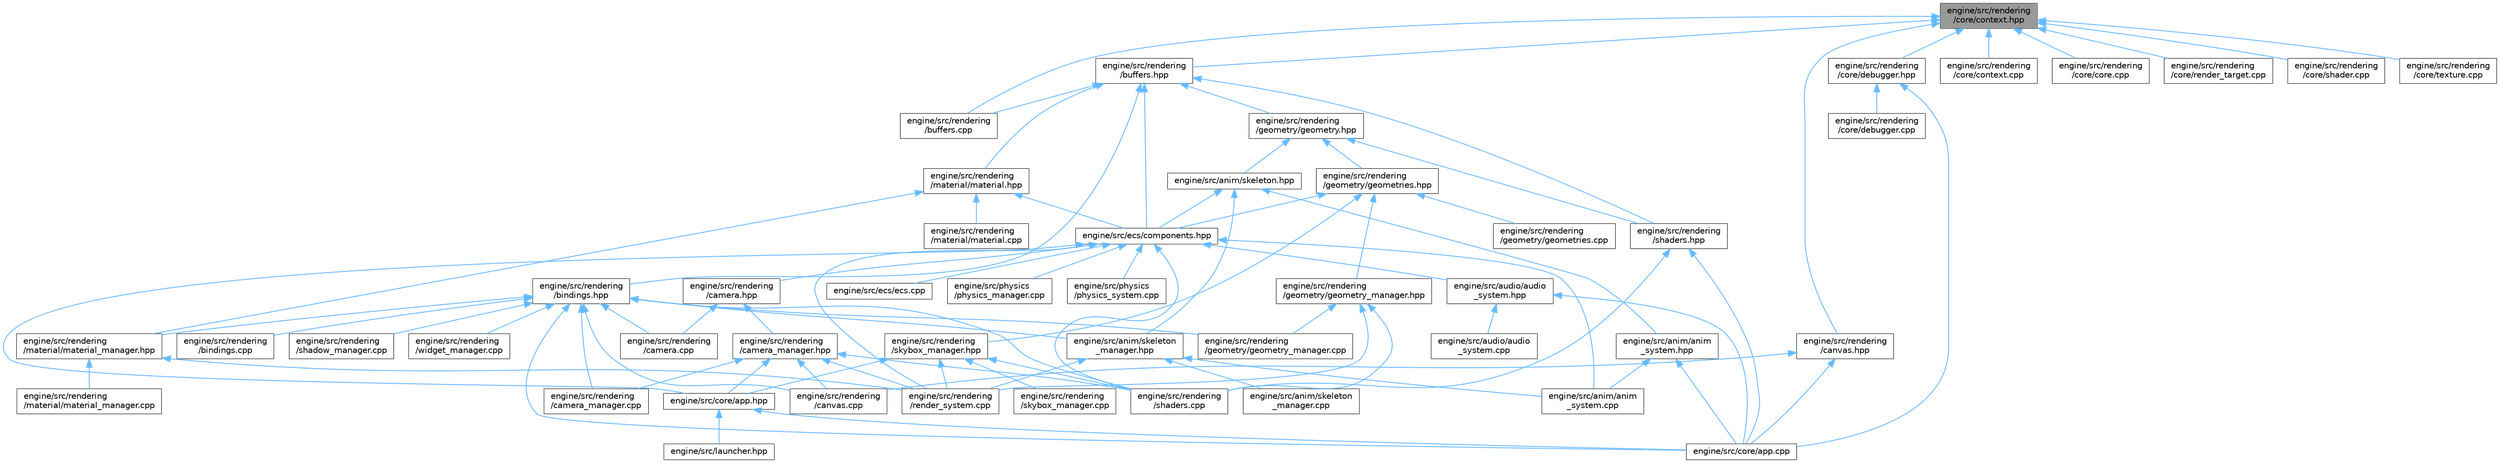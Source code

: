 digraph "engine/src/rendering/core/context.hpp"
{
 // LATEX_PDF_SIZE
  bgcolor="transparent";
  edge [fontname=Helvetica,fontsize=10,labelfontname=Helvetica,labelfontsize=10];
  node [fontname=Helvetica,fontsize=10,shape=box,height=0.2,width=0.4];
  Node1 [id="Node000001",label="engine/src/rendering\l/core/context.hpp",height=0.2,width=0.4,color="gray40", fillcolor="grey60", style="filled", fontcolor="black",tooltip=" "];
  Node1 -> Node2 [id="edge159_Node000001_Node000002",dir="back",color="steelblue1",style="solid",tooltip=" "];
  Node2 [id="Node000002",label="engine/src/rendering\l/buffers.cpp",height=0.2,width=0.4,color="grey40", fillcolor="white", style="filled",URL="$buffers_8cpp.html",tooltip=" "];
  Node1 -> Node3 [id="edge160_Node000001_Node000003",dir="back",color="steelblue1",style="solid",tooltip=" "];
  Node3 [id="Node000003",label="engine/src/rendering\l/buffers.hpp",height=0.2,width=0.4,color="grey40", fillcolor="white", style="filled",URL="$buffers_8hpp.html",tooltip=" "];
  Node3 -> Node4 [id="edge161_Node000003_Node000004",dir="back",color="steelblue1",style="solid",tooltip=" "];
  Node4 [id="Node000004",label="engine/src/ecs/components.hpp",height=0.2,width=0.4,color="grey40", fillcolor="white", style="filled",URL="$components_8hpp.html",tooltip=" "];
  Node4 -> Node5 [id="edge162_Node000004_Node000005",dir="back",color="steelblue1",style="solid",tooltip=" "];
  Node5 [id="Node000005",label="engine/src/anim/anim\l_system.cpp",height=0.2,width=0.4,color="grey40", fillcolor="white", style="filled",URL="$anim__system_8cpp.html",tooltip=" "];
  Node4 -> Node6 [id="edge163_Node000004_Node000006",dir="back",color="steelblue1",style="solid",tooltip=" "];
  Node6 [id="Node000006",label="engine/src/audio/audio\l_system.hpp",height=0.2,width=0.4,color="grey40", fillcolor="white", style="filled",URL="$audio__system_8hpp.html",tooltip=" "];
  Node6 -> Node7 [id="edge164_Node000006_Node000007",dir="back",color="steelblue1",style="solid",tooltip=" "];
  Node7 [id="Node000007",label="engine/src/audio/audio\l_system.cpp",height=0.2,width=0.4,color="grey40", fillcolor="white", style="filled",URL="$audio__system_8cpp.html",tooltip=" "];
  Node6 -> Node8 [id="edge165_Node000006_Node000008",dir="back",color="steelblue1",style="solid",tooltip=" "];
  Node8 [id="Node000008",label="engine/src/core/app.cpp",height=0.2,width=0.4,color="grey40", fillcolor="white", style="filled",URL="$app_8cpp.html",tooltip=" "];
  Node4 -> Node9 [id="edge166_Node000004_Node000009",dir="back",color="steelblue1",style="solid",tooltip=" "];
  Node9 [id="Node000009",label="engine/src/core/app.hpp",height=0.2,width=0.4,color="grey40", fillcolor="white", style="filled",URL="$app_8hpp.html",tooltip=" "];
  Node9 -> Node8 [id="edge167_Node000009_Node000008",dir="back",color="steelblue1",style="solid",tooltip=" "];
  Node9 -> Node10 [id="edge168_Node000009_Node000010",dir="back",color="steelblue1",style="solid",tooltip=" "];
  Node10 [id="Node000010",label="engine/src/launcher.hpp",height=0.2,width=0.4,color="grey40", fillcolor="white", style="filled",URL="$launcher_8hpp.html",tooltip=" "];
  Node4 -> Node11 [id="edge169_Node000004_Node000011",dir="back",color="steelblue1",style="solid",tooltip=" "];
  Node11 [id="Node000011",label="engine/src/ecs/ecs.cpp",height=0.2,width=0.4,color="grey40", fillcolor="white", style="filled",URL="$ecs_8cpp.html",tooltip=" "];
  Node4 -> Node12 [id="edge170_Node000004_Node000012",dir="back",color="steelblue1",style="solid",tooltip=" "];
  Node12 [id="Node000012",label="engine/src/physics\l/physics_manager.cpp",height=0.2,width=0.4,color="grey40", fillcolor="white", style="filled",URL="$physics__manager_8cpp.html",tooltip=" "];
  Node4 -> Node13 [id="edge171_Node000004_Node000013",dir="back",color="steelblue1",style="solid",tooltip=" "];
  Node13 [id="Node000013",label="engine/src/physics\l/physics_system.cpp",height=0.2,width=0.4,color="grey40", fillcolor="white", style="filled",URL="$physics__system_8cpp.html",tooltip=" "];
  Node4 -> Node14 [id="edge172_Node000004_Node000014",dir="back",color="steelblue1",style="solid",tooltip=" "];
  Node14 [id="Node000014",label="engine/src/rendering\l/camera.hpp",height=0.2,width=0.4,color="grey40", fillcolor="white", style="filled",URL="$camera_8hpp.html",tooltip=" "];
  Node14 -> Node15 [id="edge173_Node000014_Node000015",dir="back",color="steelblue1",style="solid",tooltip=" "];
  Node15 [id="Node000015",label="engine/src/rendering\l/camera.cpp",height=0.2,width=0.4,color="grey40", fillcolor="white", style="filled",URL="$camera_8cpp.html",tooltip=" "];
  Node14 -> Node16 [id="edge174_Node000014_Node000016",dir="back",color="steelblue1",style="solid",tooltip=" "];
  Node16 [id="Node000016",label="engine/src/rendering\l/camera_manager.hpp",height=0.2,width=0.4,color="grey40", fillcolor="white", style="filled",URL="$camera__manager_8hpp.html",tooltip=" "];
  Node16 -> Node9 [id="edge175_Node000016_Node000009",dir="back",color="steelblue1",style="solid",tooltip=" "];
  Node16 -> Node17 [id="edge176_Node000016_Node000017",dir="back",color="steelblue1",style="solid",tooltip=" "];
  Node17 [id="Node000017",label="engine/src/rendering\l/camera_manager.cpp",height=0.2,width=0.4,color="grey40", fillcolor="white", style="filled",URL="$camera__manager_8cpp.html",tooltip=" "];
  Node16 -> Node18 [id="edge177_Node000016_Node000018",dir="back",color="steelblue1",style="solid",tooltip=" "];
  Node18 [id="Node000018",label="engine/src/rendering\l/canvas.cpp",height=0.2,width=0.4,color="grey40", fillcolor="white", style="filled",URL="$canvas_8cpp.html",tooltip=" "];
  Node16 -> Node19 [id="edge178_Node000016_Node000019",dir="back",color="steelblue1",style="solid",tooltip=" "];
  Node19 [id="Node000019",label="engine/src/rendering\l/render_system.cpp",height=0.2,width=0.4,color="grey40", fillcolor="white", style="filled",URL="$render__system_8cpp.html",tooltip=" "];
  Node16 -> Node20 [id="edge179_Node000016_Node000020",dir="back",color="steelblue1",style="solid",tooltip=" "];
  Node20 [id="Node000020",label="engine/src/rendering\l/shaders.cpp",height=0.2,width=0.4,color="grey40", fillcolor="white", style="filled",URL="$shaders_8cpp.html",tooltip=" "];
  Node4 -> Node19 [id="edge180_Node000004_Node000019",dir="back",color="steelblue1",style="solid",tooltip=" "];
  Node4 -> Node20 [id="edge181_Node000004_Node000020",dir="back",color="steelblue1",style="solid",tooltip=" "];
  Node3 -> Node21 [id="edge182_Node000003_Node000021",dir="back",color="steelblue1",style="solid",tooltip=" "];
  Node21 [id="Node000021",label="engine/src/rendering\l/bindings.hpp",height=0.2,width=0.4,color="grey40", fillcolor="white", style="filled",URL="$bindings_8hpp.html",tooltip=" "];
  Node21 -> Node22 [id="edge183_Node000021_Node000022",dir="back",color="steelblue1",style="solid",tooltip=" "];
  Node22 [id="Node000022",label="engine/src/anim/skeleton\l_manager.hpp",height=0.2,width=0.4,color="grey40", fillcolor="white", style="filled",URL="$skeleton__manager_8hpp.html",tooltip=" "];
  Node22 -> Node5 [id="edge184_Node000022_Node000005",dir="back",color="steelblue1",style="solid",tooltip=" "];
  Node22 -> Node23 [id="edge185_Node000022_Node000023",dir="back",color="steelblue1",style="solid",tooltip=" "];
  Node23 [id="Node000023",label="engine/src/anim/skeleton\l_manager.cpp",height=0.2,width=0.4,color="grey40", fillcolor="white", style="filled",URL="$skeleton__manager_8cpp.html",tooltip=" "];
  Node22 -> Node19 [id="edge186_Node000022_Node000019",dir="back",color="steelblue1",style="solid",tooltip=" "];
  Node21 -> Node8 [id="edge187_Node000021_Node000008",dir="back",color="steelblue1",style="solid",tooltip=" "];
  Node21 -> Node24 [id="edge188_Node000021_Node000024",dir="back",color="steelblue1",style="solid",tooltip=" "];
  Node24 [id="Node000024",label="engine/src/rendering\l/bindings.cpp",height=0.2,width=0.4,color="grey40", fillcolor="white", style="filled",URL="$bindings_8cpp.html",tooltip=" "];
  Node21 -> Node15 [id="edge189_Node000021_Node000015",dir="back",color="steelblue1",style="solid",tooltip=" "];
  Node21 -> Node17 [id="edge190_Node000021_Node000017",dir="back",color="steelblue1",style="solid",tooltip=" "];
  Node21 -> Node18 [id="edge191_Node000021_Node000018",dir="back",color="steelblue1",style="solid",tooltip=" "];
  Node21 -> Node25 [id="edge192_Node000021_Node000025",dir="back",color="steelblue1",style="solid",tooltip=" "];
  Node25 [id="Node000025",label="engine/src/rendering\l/geometry/geometry_manager.cpp",height=0.2,width=0.4,color="grey40", fillcolor="white", style="filled",URL="$geometry__manager_8cpp.html",tooltip=" "];
  Node21 -> Node26 [id="edge193_Node000021_Node000026",dir="back",color="steelblue1",style="solid",tooltip=" "];
  Node26 [id="Node000026",label="engine/src/rendering\l/material/material_manager.hpp",height=0.2,width=0.4,color="grey40", fillcolor="white", style="filled",URL="$material__manager_8hpp.html",tooltip=" "];
  Node26 -> Node27 [id="edge194_Node000026_Node000027",dir="back",color="steelblue1",style="solid",tooltip=" "];
  Node27 [id="Node000027",label="engine/src/rendering\l/material/material_manager.cpp",height=0.2,width=0.4,color="grey40", fillcolor="white", style="filled",URL="$material__manager_8cpp.html",tooltip=" "];
  Node26 -> Node19 [id="edge195_Node000026_Node000019",dir="back",color="steelblue1",style="solid",tooltip=" "];
  Node21 -> Node20 [id="edge196_Node000021_Node000020",dir="back",color="steelblue1",style="solid",tooltip=" "];
  Node21 -> Node28 [id="edge197_Node000021_Node000028",dir="back",color="steelblue1",style="solid",tooltip=" "];
  Node28 [id="Node000028",label="engine/src/rendering\l/shadow_manager.cpp",height=0.2,width=0.4,color="grey40", fillcolor="white", style="filled",URL="$shadow__manager_8cpp.html",tooltip=" "];
  Node21 -> Node29 [id="edge198_Node000021_Node000029",dir="back",color="steelblue1",style="solid",tooltip=" "];
  Node29 [id="Node000029",label="engine/src/rendering\l/widget_manager.cpp",height=0.2,width=0.4,color="grey40", fillcolor="white", style="filled",URL="$widget__manager_8cpp.html",tooltip=" "];
  Node3 -> Node2 [id="edge199_Node000003_Node000002",dir="back",color="steelblue1",style="solid",tooltip=" "];
  Node3 -> Node30 [id="edge200_Node000003_Node000030",dir="back",color="steelblue1",style="solid",tooltip=" "];
  Node30 [id="Node000030",label="engine/src/rendering\l/geometry/geometry.hpp",height=0.2,width=0.4,color="grey40", fillcolor="white", style="filled",URL="$geometry_8hpp.html",tooltip=" "];
  Node30 -> Node31 [id="edge201_Node000030_Node000031",dir="back",color="steelblue1",style="solid",tooltip=" "];
  Node31 [id="Node000031",label="engine/src/anim/skeleton.hpp",height=0.2,width=0.4,color="grey40", fillcolor="white", style="filled",URL="$skeleton_8hpp.html",tooltip=" "];
  Node31 -> Node32 [id="edge202_Node000031_Node000032",dir="back",color="steelblue1",style="solid",tooltip=" "];
  Node32 [id="Node000032",label="engine/src/anim/anim\l_system.hpp",height=0.2,width=0.4,color="grey40", fillcolor="white", style="filled",URL="$anim__system_8hpp.html",tooltip=" "];
  Node32 -> Node5 [id="edge203_Node000032_Node000005",dir="back",color="steelblue1",style="solid",tooltip=" "];
  Node32 -> Node8 [id="edge204_Node000032_Node000008",dir="back",color="steelblue1",style="solid",tooltip=" "];
  Node31 -> Node22 [id="edge205_Node000031_Node000022",dir="back",color="steelblue1",style="solid",tooltip=" "];
  Node31 -> Node4 [id="edge206_Node000031_Node000004",dir="back",color="steelblue1",style="solid",tooltip=" "];
  Node30 -> Node33 [id="edge207_Node000030_Node000033",dir="back",color="steelblue1",style="solid",tooltip=" "];
  Node33 [id="Node000033",label="engine/src/rendering\l/geometry/geometries.hpp",height=0.2,width=0.4,color="grey40", fillcolor="white", style="filled",URL="$geometries_8hpp.html",tooltip=" "];
  Node33 -> Node4 [id="edge208_Node000033_Node000004",dir="back",color="steelblue1",style="solid",tooltip=" "];
  Node33 -> Node34 [id="edge209_Node000033_Node000034",dir="back",color="steelblue1",style="solid",tooltip=" "];
  Node34 [id="Node000034",label="engine/src/rendering\l/geometry/geometries.cpp",height=0.2,width=0.4,color="grey40", fillcolor="white", style="filled",URL="$geometries_8cpp.html",tooltip=" "];
  Node33 -> Node35 [id="edge210_Node000033_Node000035",dir="back",color="steelblue1",style="solid",tooltip=" "];
  Node35 [id="Node000035",label="engine/src/rendering\l/geometry/geometry_manager.hpp",height=0.2,width=0.4,color="grey40", fillcolor="white", style="filled",URL="$geometry__manager_8hpp.html",tooltip=" "];
  Node35 -> Node25 [id="edge211_Node000035_Node000025",dir="back",color="steelblue1",style="solid",tooltip=" "];
  Node35 -> Node19 [id="edge212_Node000035_Node000019",dir="back",color="steelblue1",style="solid",tooltip=" "];
  Node35 -> Node20 [id="edge213_Node000035_Node000020",dir="back",color="steelblue1",style="solid",tooltip=" "];
  Node33 -> Node36 [id="edge214_Node000033_Node000036",dir="back",color="steelblue1",style="solid",tooltip=" "];
  Node36 [id="Node000036",label="engine/src/rendering\l/skybox_manager.hpp",height=0.2,width=0.4,color="grey40", fillcolor="white", style="filled",URL="$skybox__manager_8hpp.html",tooltip=" "];
  Node36 -> Node9 [id="edge215_Node000036_Node000009",dir="back",color="steelblue1",style="solid",tooltip=" "];
  Node36 -> Node19 [id="edge216_Node000036_Node000019",dir="back",color="steelblue1",style="solid",tooltip=" "];
  Node36 -> Node20 [id="edge217_Node000036_Node000020",dir="back",color="steelblue1",style="solid",tooltip=" "];
  Node36 -> Node37 [id="edge218_Node000036_Node000037",dir="back",color="steelblue1",style="solid",tooltip=" "];
  Node37 [id="Node000037",label="engine/src/rendering\l/skybox_manager.cpp",height=0.2,width=0.4,color="grey40", fillcolor="white", style="filled",URL="$skybox__manager_8cpp.html",tooltip=" "];
  Node30 -> Node38 [id="edge219_Node000030_Node000038",dir="back",color="steelblue1",style="solid",tooltip=" "];
  Node38 [id="Node000038",label="engine/src/rendering\l/shaders.hpp",height=0.2,width=0.4,color="grey40", fillcolor="white", style="filled",URL="$shaders_8hpp.html",tooltip=" "];
  Node38 -> Node8 [id="edge220_Node000038_Node000008",dir="back",color="steelblue1",style="solid",tooltip=" "];
  Node38 -> Node20 [id="edge221_Node000038_Node000020",dir="back",color="steelblue1",style="solid",tooltip=" "];
  Node3 -> Node39 [id="edge222_Node000003_Node000039",dir="back",color="steelblue1",style="solid",tooltip=" "];
  Node39 [id="Node000039",label="engine/src/rendering\l/material/material.hpp",height=0.2,width=0.4,color="grey40", fillcolor="white", style="filled",URL="$material_8hpp.html",tooltip=" "];
  Node39 -> Node4 [id="edge223_Node000039_Node000004",dir="back",color="steelblue1",style="solid",tooltip=" "];
  Node39 -> Node40 [id="edge224_Node000039_Node000040",dir="back",color="steelblue1",style="solid",tooltip=" "];
  Node40 [id="Node000040",label="engine/src/rendering\l/material/material.cpp",height=0.2,width=0.4,color="grey40", fillcolor="white", style="filled",URL="$material_8cpp.html",tooltip=" "];
  Node39 -> Node26 [id="edge225_Node000039_Node000026",dir="back",color="steelblue1",style="solid",tooltip=" "];
  Node3 -> Node38 [id="edge226_Node000003_Node000038",dir="back",color="steelblue1",style="solid",tooltip=" "];
  Node1 -> Node41 [id="edge227_Node000001_Node000041",dir="back",color="steelblue1",style="solid",tooltip=" "];
  Node41 [id="Node000041",label="engine/src/rendering\l/canvas.hpp",height=0.2,width=0.4,color="grey40", fillcolor="white", style="filled",URL="$canvas_8hpp.html",tooltip=" "];
  Node41 -> Node8 [id="edge228_Node000041_Node000008",dir="back",color="steelblue1",style="solid",tooltip=" "];
  Node41 -> Node18 [id="edge229_Node000041_Node000018",dir="back",color="steelblue1",style="solid",tooltip=" "];
  Node1 -> Node42 [id="edge230_Node000001_Node000042",dir="back",color="steelblue1",style="solid",tooltip=" "];
  Node42 [id="Node000042",label="engine/src/rendering\l/core/context.cpp",height=0.2,width=0.4,color="grey40", fillcolor="white", style="filled",URL="$rendering_2core_2context_8cpp.html",tooltip=" "];
  Node1 -> Node43 [id="edge231_Node000001_Node000043",dir="back",color="steelblue1",style="solid",tooltip=" "];
  Node43 [id="Node000043",label="engine/src/rendering\l/core/core.cpp",height=0.2,width=0.4,color="grey40", fillcolor="white", style="filled",URL="$core_8cpp.html",tooltip=" "];
  Node1 -> Node44 [id="edge232_Node000001_Node000044",dir="back",color="steelblue1",style="solid",tooltip=" "];
  Node44 [id="Node000044",label="engine/src/rendering\l/core/debugger.hpp",height=0.2,width=0.4,color="grey40", fillcolor="white", style="filled",URL="$debugger_8hpp.html",tooltip=" "];
  Node44 -> Node8 [id="edge233_Node000044_Node000008",dir="back",color="steelblue1",style="solid",tooltip=" "];
  Node44 -> Node45 [id="edge234_Node000044_Node000045",dir="back",color="steelblue1",style="solid",tooltip=" "];
  Node45 [id="Node000045",label="engine/src/rendering\l/core/debugger.cpp",height=0.2,width=0.4,color="grey40", fillcolor="white", style="filled",URL="$debugger_8cpp.html",tooltip=" "];
  Node1 -> Node46 [id="edge235_Node000001_Node000046",dir="back",color="steelblue1",style="solid",tooltip=" "];
  Node46 [id="Node000046",label="engine/src/rendering\l/core/render_target.cpp",height=0.2,width=0.4,color="grey40", fillcolor="white", style="filled",URL="$render__target_8cpp.html",tooltip=" "];
  Node1 -> Node47 [id="edge236_Node000001_Node000047",dir="back",color="steelblue1",style="solid",tooltip=" "];
  Node47 [id="Node000047",label="engine/src/rendering\l/core/shader.cpp",height=0.2,width=0.4,color="grey40", fillcolor="white", style="filled",URL="$shader_8cpp.html",tooltip=" "];
  Node1 -> Node48 [id="edge237_Node000001_Node000048",dir="back",color="steelblue1",style="solid",tooltip=" "];
  Node48 [id="Node000048",label="engine/src/rendering\l/core/texture.cpp",height=0.2,width=0.4,color="grey40", fillcolor="white", style="filled",URL="$texture_8cpp.html",tooltip=" "];
}
